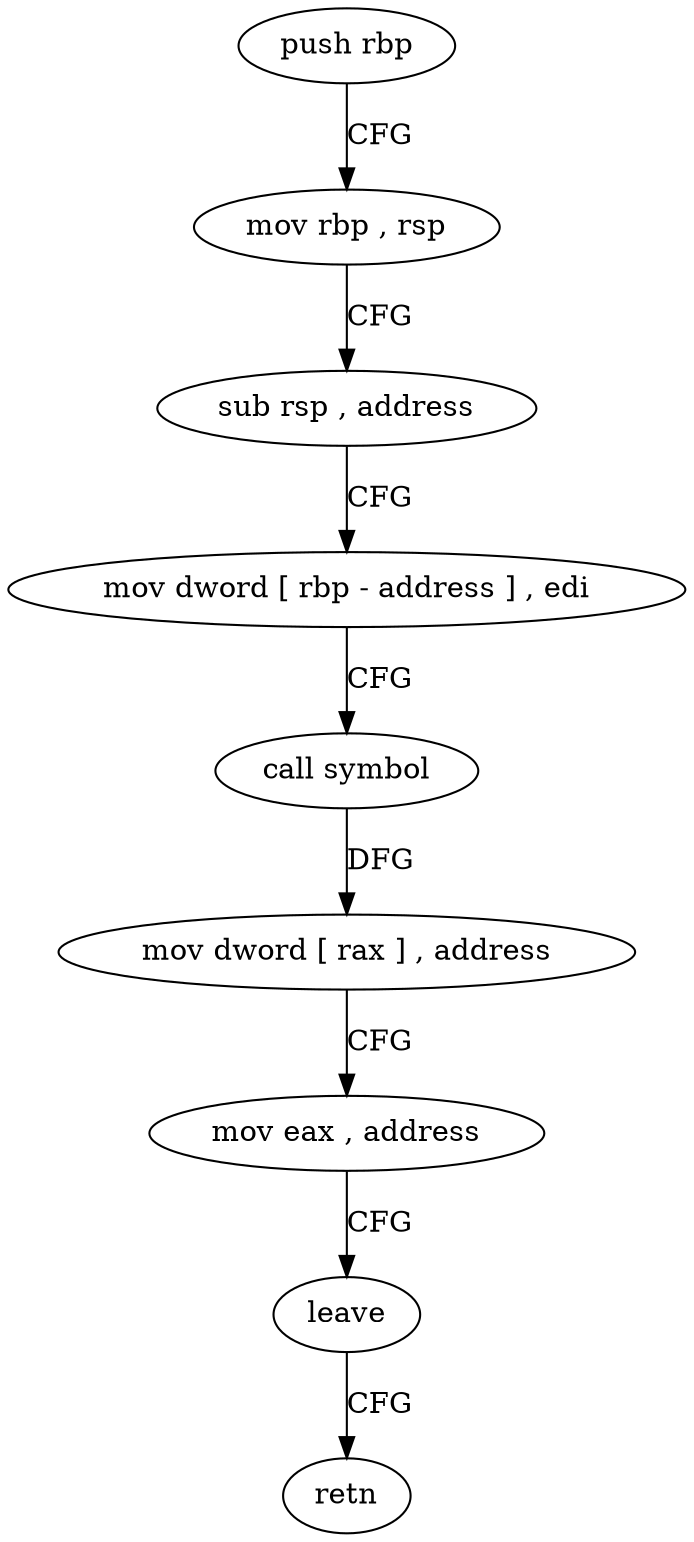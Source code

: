 digraph "func" {
"379672" [label = "push rbp" ]
"379673" [label = "mov rbp , rsp" ]
"379676" [label = "sub rsp , address" ]
"379680" [label = "mov dword [ rbp - address ] , edi" ]
"379683" [label = "call symbol" ]
"379688" [label = "mov dword [ rax ] , address" ]
"379694" [label = "mov eax , address" ]
"379699" [label = "leave" ]
"379700" [label = "retn" ]
"379672" -> "379673" [ label = "CFG" ]
"379673" -> "379676" [ label = "CFG" ]
"379676" -> "379680" [ label = "CFG" ]
"379680" -> "379683" [ label = "CFG" ]
"379683" -> "379688" [ label = "DFG" ]
"379688" -> "379694" [ label = "CFG" ]
"379694" -> "379699" [ label = "CFG" ]
"379699" -> "379700" [ label = "CFG" ]
}

